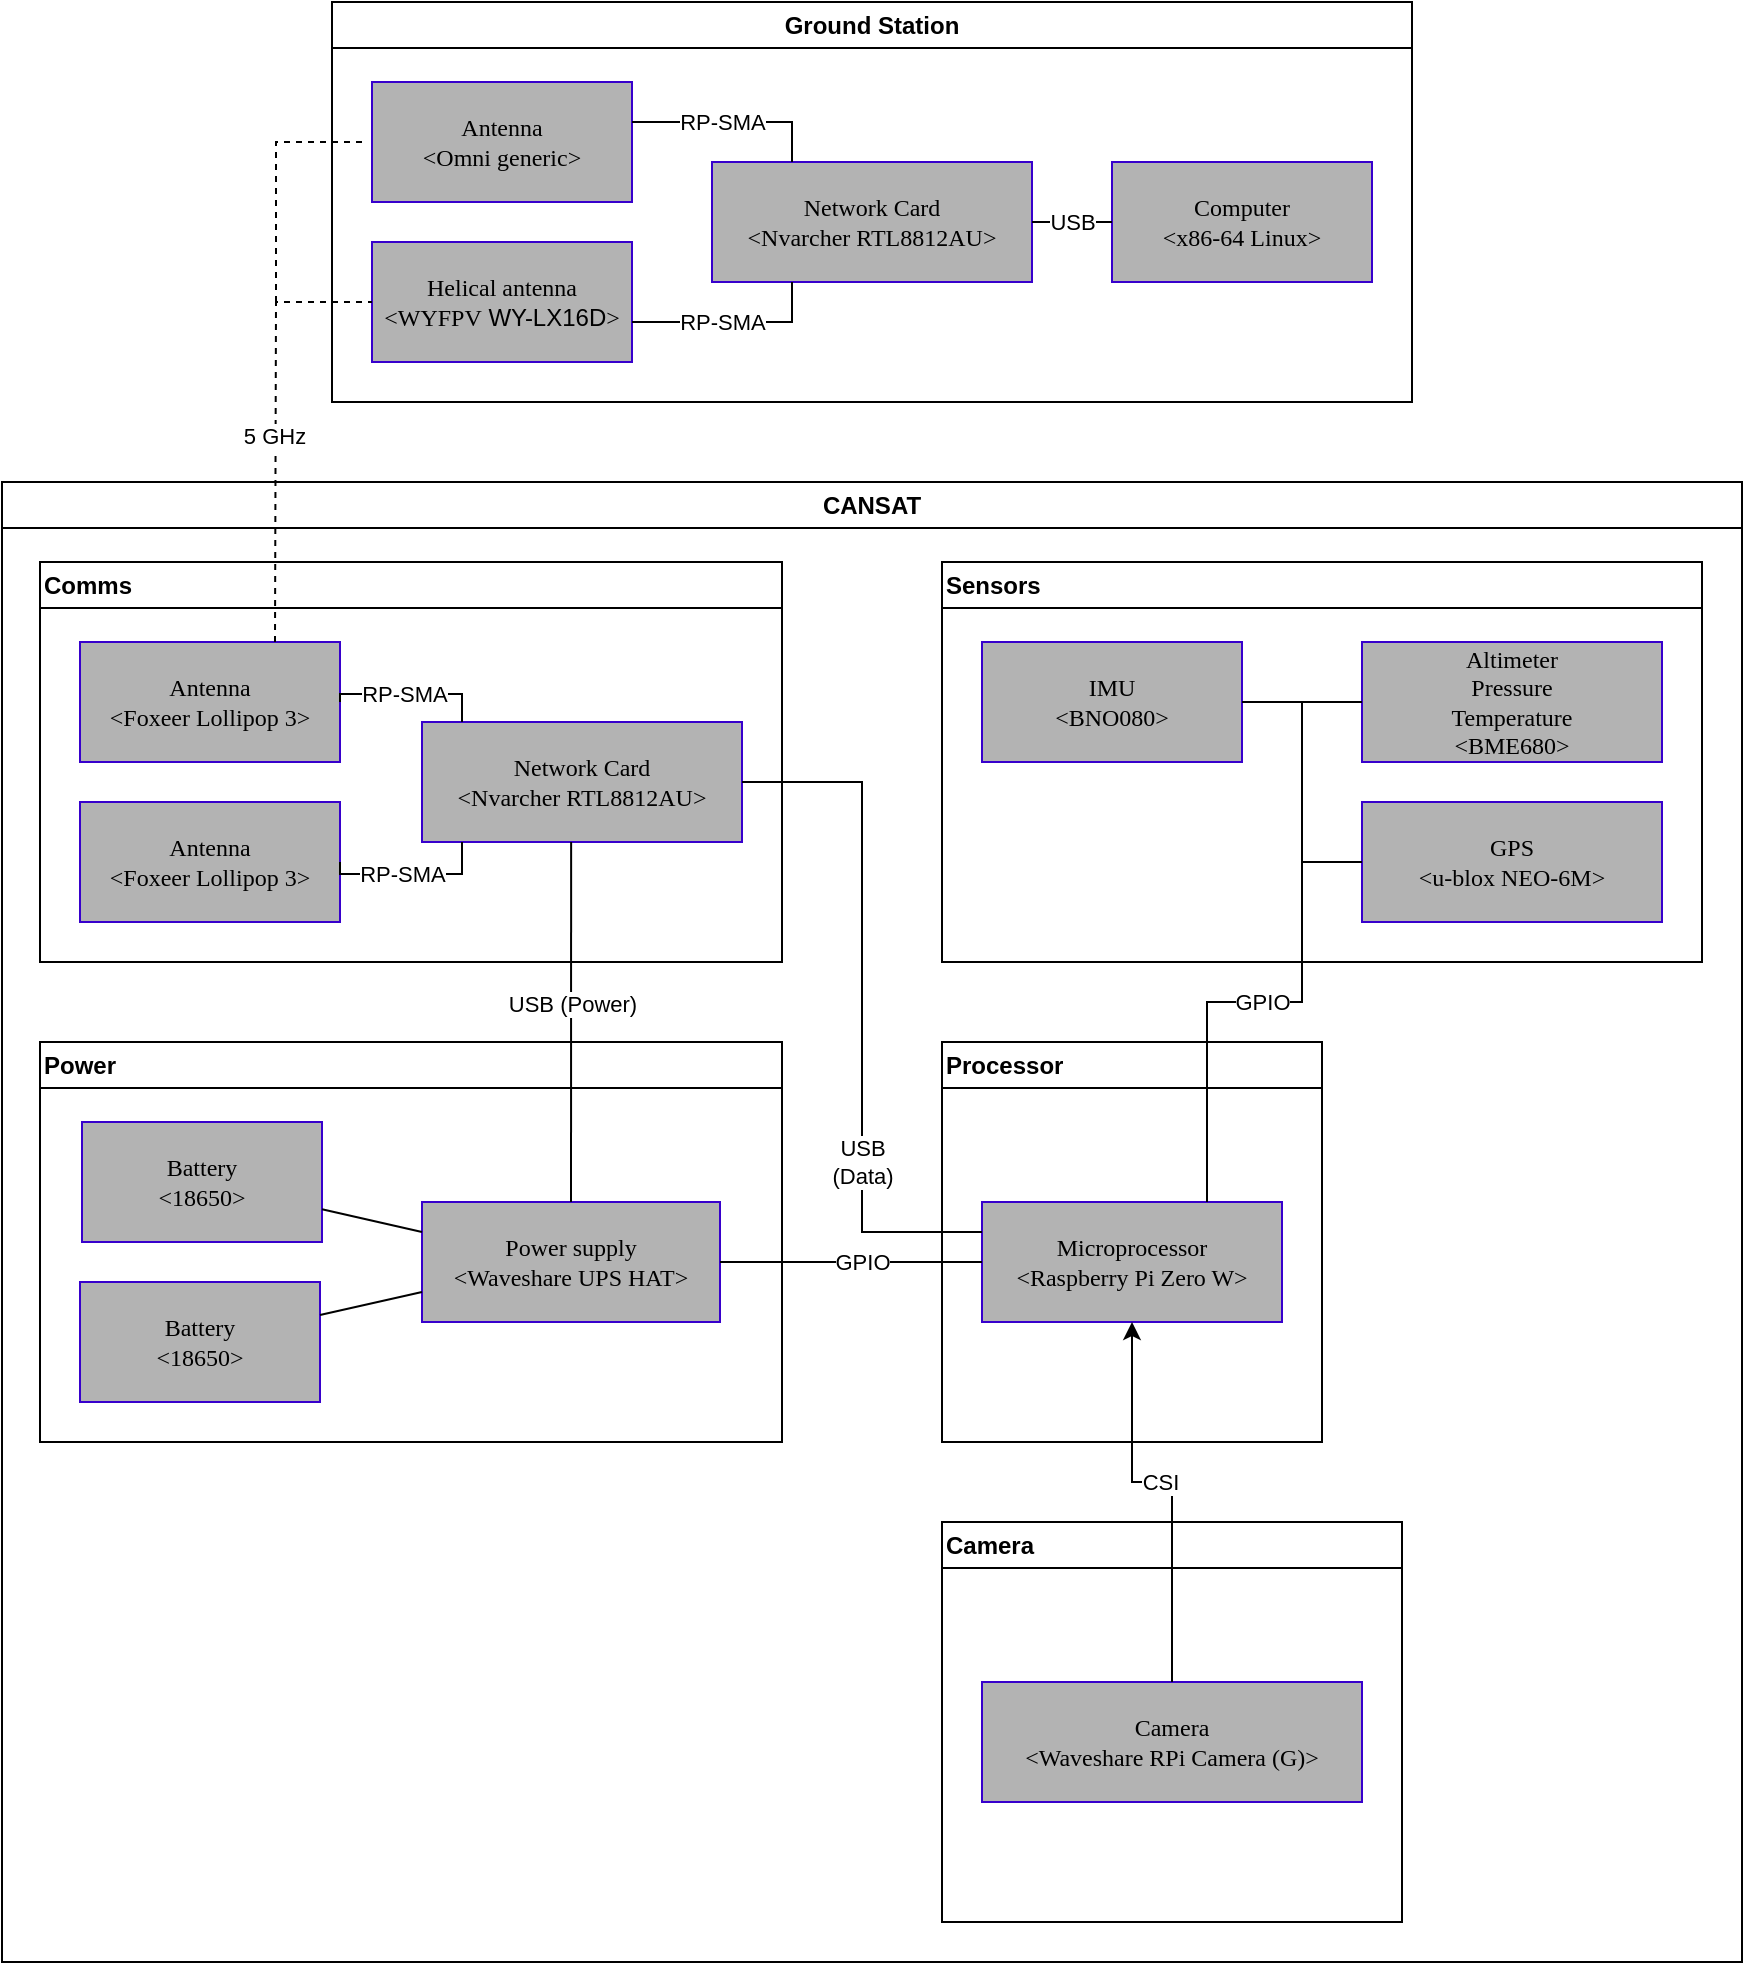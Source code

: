 <mxfile version="21.6.5" type="device">
  <diagram name="Página-1" id="NEaUB3ci0y6-vGfIuHn4">
    <mxGraphModel dx="1358" dy="877" grid="1" gridSize="10" guides="1" tooltips="1" connect="1" arrows="1" fold="1" page="1" pageScale="1" pageWidth="827" pageHeight="1169" math="0" shadow="0">
      <root>
        <mxCell id="0" />
        <mxCell id="1" parent="0" />
        <mxCell id="2uhHG41K1mctrEciowzO-1" value="Ground Station" style="swimlane;whiteSpace=wrap;html=1;" parent="1" vertex="1">
          <mxGeometry x="165" width="540" height="200" as="geometry" />
        </mxCell>
        <mxCell id="2uhHG41K1mctrEciowzO-4" value="&lt;font face=&quot;Verdana&quot;&gt;Computer&lt;br&gt;&amp;lt;x86-64&amp;nbsp;Linux&amp;gt;&lt;br&gt;&lt;/font&gt;" style="rounded=0;whiteSpace=wrap;html=1;fillColor=#B3B3B3;fontColor=default;strokeColor=#3700CC;" parent="2uhHG41K1mctrEciowzO-1" vertex="1">
          <mxGeometry x="390" y="80" width="130" height="60" as="geometry" />
        </mxCell>
        <mxCell id="2uhHG41K1mctrEciowzO-5" value="&lt;font face=&quot;Verdana&quot;&gt;Network Card&lt;br&gt;&amp;lt;Nvarcher RTL8812AU&amp;gt;&lt;/font&gt;" style="rounded=0;whiteSpace=wrap;html=1;fillColor=#B3B3B3;fontColor=default;strokeColor=#3700CC;" parent="2uhHG41K1mctrEciowzO-1" vertex="1">
          <mxGeometry x="190" y="80" width="160" height="60" as="geometry" />
        </mxCell>
        <mxCell id="2uhHG41K1mctrEciowzO-6" value="&lt;font face=&quot;Verdana&quot;&gt;Antenna&lt;br&gt;&amp;lt;Omni generic&amp;gt;&lt;br&gt;&lt;/font&gt;" style="rounded=0;whiteSpace=wrap;html=1;fillColor=#B3B3B3;fontColor=default;strokeColor=#3700CC;" parent="2uhHG41K1mctrEciowzO-1" vertex="1">
          <mxGeometry x="20" y="40" width="130" height="60" as="geometry" />
        </mxCell>
        <mxCell id="2uhHG41K1mctrEciowzO-7" value="&lt;font face=&quot;Verdana&quot;&gt;Helical antenna&lt;br&gt;&amp;lt;WYFPV&lt;/font&gt; WY-LX16D&lt;font face=&quot;Verdana&quot;&gt;&amp;gt;&lt;br&gt;&lt;/font&gt;" style="rounded=0;whiteSpace=wrap;html=1;fillColor=#B3B3B3;fontColor=default;strokeColor=#3700CC;" parent="2uhHG41K1mctrEciowzO-1" vertex="1">
          <mxGeometry x="20" y="120" width="130" height="60" as="geometry" />
        </mxCell>
        <mxCell id="2uhHG41K1mctrEciowzO-13" value="RP-SMA" style="endArrow=none;html=1;rounded=0;edgeStyle=elbowEdgeStyle;elbow=vertical;exitX=0.25;exitY=0;exitDx=0;exitDy=0;" parent="2uhHG41K1mctrEciowzO-1" source="2uhHG41K1mctrEciowzO-5" edge="1">
          <mxGeometry x="0.111" width="50" height="50" relative="1" as="geometry">
            <mxPoint x="114" y="-40" as="sourcePoint" />
            <mxPoint x="150" y="60" as="targetPoint" />
            <Array as="points">
              <mxPoint x="330" y="60" />
            </Array>
            <mxPoint as="offset" />
          </mxGeometry>
        </mxCell>
        <mxCell id="2uhHG41K1mctrEciowzO-15" value="RP-SMA" style="endArrow=none;html=1;rounded=0;edgeStyle=elbowEdgeStyle;elbow=vertical;exitX=0.25;exitY=1;exitDx=0;exitDy=0;" parent="2uhHG41K1mctrEciowzO-1" source="2uhHG41K1mctrEciowzO-5" edge="1">
          <mxGeometry x="0.111" width="50" height="50" relative="1" as="geometry">
            <mxPoint x="114" y="-40" as="sourcePoint" />
            <mxPoint x="150" y="160" as="targetPoint" />
            <Array as="points">
              <mxPoint x="330" y="160" />
            </Array>
            <mxPoint as="offset" />
          </mxGeometry>
        </mxCell>
        <mxCell id="2uhHG41K1mctrEciowzO-16" value="" style="endArrow=none;html=1;rounded=0;" parent="2uhHG41K1mctrEciowzO-1" source="2uhHG41K1mctrEciowzO-4" edge="1">
          <mxGeometry width="50" height="50" relative="1" as="geometry">
            <mxPoint x="-86" y="-40" as="sourcePoint" />
            <mxPoint x="350" y="110" as="targetPoint" />
          </mxGeometry>
        </mxCell>
        <mxCell id="2uhHG41K1mctrEciowzO-29" value="USB" style="edgeLabel;html=1;align=center;verticalAlign=middle;resizable=0;points=[];" parent="2uhHG41K1mctrEciowzO-16" vertex="1" connectable="0">
          <mxGeometry x="-0.172" y="-1" relative="1" as="geometry">
            <mxPoint x="-4" y="1" as="offset" />
          </mxGeometry>
        </mxCell>
        <mxCell id="2uhHG41K1mctrEciowzO-18" value="CANSAT" style="swimlane;whiteSpace=wrap;html=1;" parent="1" vertex="1">
          <mxGeometry y="240" width="870" height="740" as="geometry" />
        </mxCell>
        <mxCell id="2uhHG41K1mctrEciowzO-68" value="Sensors" style="swimlane;whiteSpace=wrap;html=1;align=left;" parent="2uhHG41K1mctrEciowzO-18" vertex="1">
          <mxGeometry x="470" y="40" width="380" height="200" as="geometry" />
        </mxCell>
        <mxCell id="2uhHG41K1mctrEciowzO-69" value="&lt;font face=&quot;Verdana&quot;&gt;IMU&lt;br&gt;&amp;lt;BNO080&amp;gt;&lt;br&gt;&lt;/font&gt;" style="rounded=0;whiteSpace=wrap;html=1;fillColor=#B3B3B3;fontColor=default;strokeColor=#3700CC;" parent="2uhHG41K1mctrEciowzO-68" vertex="1">
          <mxGeometry x="20" y="40" width="130" height="60" as="geometry" />
        </mxCell>
        <mxCell id="QZjuqzOv-ZtseIrJFJ8T-2" value="&lt;div style=&quot;&quot;&gt;&lt;font face=&quot;Verdana&quot;&gt;Altimeter&lt;/font&gt;&lt;/div&gt;&lt;div style=&quot;&quot;&gt;&lt;font face=&quot;Verdana&quot;&gt;Pressure&lt;/font&gt;&lt;/div&gt;&lt;div style=&quot;&quot;&gt;&lt;font face=&quot;Verdana&quot;&gt;Temperature&lt;/font&gt;&lt;/div&gt;&lt;font face=&quot;Verdana&quot;&gt;&lt;div style=&quot;&quot;&gt;&amp;lt;BME680&amp;gt;&lt;/div&gt;&lt;/font&gt;" style="rounded=0;whiteSpace=wrap;html=1;fillColor=#B3B3B3;fontColor=default;strokeColor=#3700CC;align=center;" parent="2uhHG41K1mctrEciowzO-68" vertex="1">
          <mxGeometry x="210" y="40" width="150" height="60" as="geometry" />
        </mxCell>
        <mxCell id="QZjuqzOv-ZtseIrJFJ8T-14" value="" style="endArrow=none;html=1;rounded=0;" parent="2uhHG41K1mctrEciowzO-68" source="2uhHG41K1mctrEciowzO-69" edge="1">
          <mxGeometry width="50" height="50" relative="1" as="geometry">
            <mxPoint x="-1230" y="-330" as="sourcePoint" />
            <mxPoint x="180" y="70" as="targetPoint" />
          </mxGeometry>
        </mxCell>
        <mxCell id="QZjuqzOv-ZtseIrJFJ8T-19" value="" style="endArrow=none;html=1;rounded=0;exitX=0;exitY=0.5;exitDx=0;exitDy=0;" parent="2uhHG41K1mctrEciowzO-68" source="QZjuqzOv-ZtseIrJFJ8T-2" edge="1">
          <mxGeometry width="50" height="50" relative="1" as="geometry">
            <mxPoint x="-1240.711" y="-310" as="sourcePoint" />
            <mxPoint x="180" y="70" as="targetPoint" />
          </mxGeometry>
        </mxCell>
        <mxCell id="QZjuqzOv-ZtseIrJFJ8T-34" value="&lt;font face=&quot;Verdana&quot;&gt;GPS&lt;br&gt;&amp;lt;u-blox NEO-6M&amp;gt;&lt;br&gt;&lt;/font&gt;" style="rounded=0;whiteSpace=wrap;html=1;fillColor=#B3B3B3;fontColor=default;strokeColor=#3700CC;" parent="2uhHG41K1mctrEciowzO-68" vertex="1">
          <mxGeometry x="210" y="120" width="150" height="60" as="geometry" />
        </mxCell>
        <mxCell id="QZjuqzOv-ZtseIrJFJ8T-35" value="" style="endArrow=none;html=1;rounded=0;" parent="2uhHG41K1mctrEciowzO-68" source="QZjuqzOv-ZtseIrJFJ8T-34" edge="1">
          <mxGeometry width="50" height="50" relative="1" as="geometry">
            <mxPoint x="-330.711" y="-80" as="sourcePoint" />
            <mxPoint x="180" y="150" as="targetPoint" />
          </mxGeometry>
        </mxCell>
        <mxCell id="2uhHG41K1mctrEciowzO-19" value="Comms" style="swimlane;whiteSpace=wrap;html=1;align=left;" parent="2uhHG41K1mctrEciowzO-18" vertex="1">
          <mxGeometry x="19" y="40" width="371" height="200" as="geometry" />
        </mxCell>
        <mxCell id="2uhHG41K1mctrEciowzO-20" value="&lt;font face=&quot;Verdana&quot;&gt;Antenna&lt;br&gt;&amp;lt;Foxeer Lollipop 3&amp;gt;&lt;br&gt;&lt;/font&gt;" style="rounded=0;whiteSpace=wrap;html=1;fillColor=#B3B3B3;fontColor=default;strokeColor=#3700CC;" parent="2uhHG41K1mctrEciowzO-19" vertex="1">
          <mxGeometry x="20" y="40" width="130" height="60" as="geometry" />
        </mxCell>
        <mxCell id="2uhHG41K1mctrEciowzO-21" value="&lt;font face=&quot;Verdana&quot;&gt;Antenna&lt;br&gt;&amp;lt;Foxeer Lollipop 3&amp;gt;&lt;br&gt;&lt;/font&gt;" style="rounded=0;whiteSpace=wrap;html=1;fillColor=#B3B3B3;fontColor=default;strokeColor=#3700CC;" parent="2uhHG41K1mctrEciowzO-19" vertex="1">
          <mxGeometry x="20" y="120" width="130" height="60" as="geometry" />
        </mxCell>
        <mxCell id="2uhHG41K1mctrEciowzO-25" value="&lt;font face=&quot;Verdana&quot;&gt;Network Card&lt;br&gt;&amp;lt;Nvarcher RTL8812AU&amp;gt;&lt;/font&gt;" style="rounded=0;whiteSpace=wrap;html=1;fillColor=#B3B3B3;fontColor=default;strokeColor=#3700CC;" parent="2uhHG41K1mctrEciowzO-19" vertex="1">
          <mxGeometry x="191" y="80" width="160" height="60" as="geometry" />
        </mxCell>
        <mxCell id="2uhHG41K1mctrEciowzO-27" value="" style="endArrow=none;html=1;rounded=0;entryX=1;entryY=0.5;entryDx=0;entryDy=0;edgeStyle=elbowEdgeStyle;elbow=vertical;" parent="2uhHG41K1mctrEciowzO-19" source="2uhHG41K1mctrEciowzO-25" target="2uhHG41K1mctrEciowzO-21" edge="1">
          <mxGeometry width="50" height="50" relative="1" as="geometry">
            <mxPoint x="-787.711" y="-40" as="sourcePoint" />
            <mxPoint x="111.289" y="110" as="targetPoint" />
            <Array as="points">
              <mxPoint x="211" y="156" />
            </Array>
          </mxGeometry>
        </mxCell>
        <mxCell id="2uhHG41K1mctrEciowzO-45" value="RP-SMA" style="edgeLabel;html=1;align=center;verticalAlign=middle;resizable=0;points=[];" parent="2uhHG41K1mctrEciowzO-27" vertex="1" connectable="0">
          <mxGeometry x="-0.239" relative="1" as="geometry">
            <mxPoint x="-15" as="offset" />
          </mxGeometry>
        </mxCell>
        <mxCell id="2uhHG41K1mctrEciowzO-50" value="" style="endArrow=none;html=1;rounded=0;entryX=1;entryY=0.5;entryDx=0;entryDy=0;edgeStyle=elbowEdgeStyle;elbow=vertical;" parent="2uhHG41K1mctrEciowzO-19" source="2uhHG41K1mctrEciowzO-25" target="2uhHG41K1mctrEciowzO-20" edge="1">
          <mxGeometry width="50" height="50" relative="1" as="geometry">
            <mxPoint x="-828.711" y="-64" as="sourcePoint" />
            <mxPoint x="120.289" y="110" as="targetPoint" />
            <Array as="points">
              <mxPoint x="211" y="66" />
            </Array>
          </mxGeometry>
        </mxCell>
        <mxCell id="2uhHG41K1mctrEciowzO-51" value="RP-SMA" style="edgeLabel;html=1;align=center;verticalAlign=middle;resizable=0;points=[];" parent="2uhHG41K1mctrEciowzO-50" vertex="1" connectable="0">
          <mxGeometry x="-0.399" relative="1" as="geometry">
            <mxPoint x="-20" as="offset" />
          </mxGeometry>
        </mxCell>
        <mxCell id="2uhHG41K1mctrEciowzO-52" value="Processor" style="swimlane;whiteSpace=wrap;html=1;align=left;" parent="2uhHG41K1mctrEciowzO-18" vertex="1">
          <mxGeometry x="470" y="280" width="190" height="200" as="geometry" />
        </mxCell>
        <mxCell id="2uhHG41K1mctrEciowzO-53" value="&lt;font face=&quot;Verdana&quot;&gt;Microprocessor&lt;br&gt;&amp;lt;Raspberry Pi Zero W&amp;gt;&lt;br&gt;&lt;/font&gt;" style="rounded=0;whiteSpace=wrap;html=1;fillColor=#B3B3B3;fontColor=default;strokeColor=#3700CC;" parent="2uhHG41K1mctrEciowzO-52" vertex="1">
          <mxGeometry x="20" y="80" width="150" height="60" as="geometry" />
        </mxCell>
        <mxCell id="2uhHG41K1mctrEciowzO-54" value="" style="endArrow=none;html=1;rounded=0;entryX=0;entryY=0.25;entryDx=0;entryDy=0;edgeStyle=elbowEdgeStyle;" parent="2uhHG41K1mctrEciowzO-18" source="2uhHG41K1mctrEciowzO-25" target="2uhHG41K1mctrEciowzO-53" edge="1">
          <mxGeometry width="50" height="50" relative="1" as="geometry">
            <mxPoint x="-579" as="sourcePoint" />
            <mxPoint x="440.711" y="150" as="targetPoint" />
            <Array as="points">
              <mxPoint x="430" y="270" />
            </Array>
          </mxGeometry>
        </mxCell>
        <mxCell id="2uhHG41K1mctrEciowzO-55" value="USB&lt;br&gt;(Data)" style="edgeLabel;html=1;align=center;verticalAlign=middle;resizable=0;points=[];" parent="2uhHG41K1mctrEciowzO-54" vertex="1" connectable="0">
          <mxGeometry x="0.287" relative="1" as="geometry">
            <mxPoint y="28" as="offset" />
          </mxGeometry>
        </mxCell>
        <mxCell id="2uhHG41K1mctrEciowzO-56" value="Power" style="swimlane;whiteSpace=wrap;html=1;startSize=23;align=left;" parent="2uhHG41K1mctrEciowzO-18" vertex="1">
          <mxGeometry x="19" y="280" width="371" height="200" as="geometry" />
        </mxCell>
        <mxCell id="2uhHG41K1mctrEciowzO-57" value="&lt;font face=&quot;Verdana&quot;&gt;Battery&lt;br&gt;&amp;lt;18650&amp;gt;&lt;br&gt;&lt;/font&gt;" style="rounded=0;whiteSpace=wrap;html=1;fillColor=#B3B3B3;fontColor=default;strokeColor=#3700CC;" parent="2uhHG41K1mctrEciowzO-56" vertex="1">
          <mxGeometry x="21" y="40" width="120" height="60" as="geometry" />
        </mxCell>
        <mxCell id="2uhHG41K1mctrEciowzO-58" value="&lt;font face=&quot;Verdana&quot;&gt;Battery&lt;br&gt;&amp;lt;18650&amp;gt;&lt;br&gt;&lt;/font&gt;" style="rounded=0;whiteSpace=wrap;html=1;fillColor=#B3B3B3;fontColor=default;strokeColor=#3700CC;" parent="2uhHG41K1mctrEciowzO-56" vertex="1">
          <mxGeometry x="20" y="120" width="120" height="60" as="geometry" />
        </mxCell>
        <mxCell id="2uhHG41K1mctrEciowzO-59" value="&lt;font face=&quot;Verdana&quot;&gt;Power supply&lt;br&gt;&amp;lt;Waveshare UPS HAT&amp;gt;&lt;br&gt;&lt;/font&gt;" style="rounded=0;whiteSpace=wrap;html=1;fillColor=#B3B3B3;fontColor=default;strokeColor=#3700CC;" parent="2uhHG41K1mctrEciowzO-56" vertex="1">
          <mxGeometry x="191" y="80" width="149" height="60" as="geometry" />
        </mxCell>
        <mxCell id="2uhHG41K1mctrEciowzO-61" value="" style="endArrow=none;html=1;rounded=0;entryX=0;entryY=0.25;entryDx=0;entryDy=0;" parent="2uhHG41K1mctrEciowzO-56" source="2uhHG41K1mctrEciowzO-57" target="2uhHG41K1mctrEciowzO-59" edge="1">
          <mxGeometry width="50" height="50" relative="1" as="geometry">
            <mxPoint x="-808" y="-300" as="sourcePoint" />
            <mxPoint x="191" y="110" as="targetPoint" />
          </mxGeometry>
        </mxCell>
        <mxCell id="2uhHG41K1mctrEciowzO-62" value="" style="endArrow=none;html=1;rounded=0;entryX=0;entryY=0.75;entryDx=0;entryDy=0;" parent="2uhHG41K1mctrEciowzO-56" source="2uhHG41K1mctrEciowzO-58" target="2uhHG41K1mctrEciowzO-59" edge="1">
          <mxGeometry width="50" height="50" relative="1" as="geometry">
            <mxPoint x="-809" y="-220" as="sourcePoint" />
            <mxPoint x="210.711" y="150" as="targetPoint" />
          </mxGeometry>
        </mxCell>
        <mxCell id="2uhHG41K1mctrEciowzO-64" value="" style="endArrow=none;html=1;rounded=0;entryX=0.466;entryY=1;entryDx=0;entryDy=0;entryPerimeter=0;" parent="2uhHG41K1mctrEciowzO-18" source="2uhHG41K1mctrEciowzO-59" target="2uhHG41K1mctrEciowzO-25" edge="1">
          <mxGeometry width="50" height="50" relative="1" as="geometry">
            <mxPoint x="-664.5" y="-100.711" as="sourcePoint" />
            <mxPoint x="284.5" y="269.289" as="targetPoint" />
          </mxGeometry>
        </mxCell>
        <mxCell id="2uhHG41K1mctrEciowzO-65" value="USB (Power)" style="edgeLabel;html=1;align=center;verticalAlign=middle;resizable=0;points=[];" parent="2uhHG41K1mctrEciowzO-64" vertex="1" connectable="0">
          <mxGeometry x="0.129" y="1" relative="1" as="geometry">
            <mxPoint x="1" y="2" as="offset" />
          </mxGeometry>
        </mxCell>
        <mxCell id="2uhHG41K1mctrEciowzO-66" value="" style="endArrow=none;html=1;rounded=0;entryX=0;entryY=0.5;entryDx=0;entryDy=0;textDirection=ltr;" parent="2uhHG41K1mctrEciowzO-18" source="2uhHG41K1mctrEciowzO-59" target="2uhHG41K1mctrEciowzO-53" edge="1">
          <mxGeometry width="50" height="50" relative="1" as="geometry">
            <mxPoint x="-590" as="sourcePoint" />
            <mxPoint x="440" y="400" as="targetPoint" />
          </mxGeometry>
        </mxCell>
        <mxCell id="2uhHG41K1mctrEciowzO-67" value="GPIO" style="edgeLabel;html=1;align=center;verticalAlign=middle;resizable=0;points=[];" parent="2uhHG41K1mctrEciowzO-66" vertex="1" connectable="0">
          <mxGeometry x="0.117" y="-2" relative="1" as="geometry">
            <mxPoint x="-2" y="-2" as="offset" />
          </mxGeometry>
        </mxCell>
        <mxCell id="QZjuqzOv-ZtseIrJFJ8T-23" value="" style="endArrow=none;html=1;rounded=0;exitX=0.75;exitY=0;exitDx=0;exitDy=0;edgeStyle=elbowEdgeStyle;elbow=vertical;" parent="2uhHG41K1mctrEciowzO-18" source="2uhHG41K1mctrEciowzO-53" edge="1">
          <mxGeometry width="50" height="50" relative="1" as="geometry">
            <mxPoint x="700" y="360" as="sourcePoint" />
            <mxPoint x="650" y="110" as="targetPoint" />
            <Array as="points">
              <mxPoint x="630" y="260" />
            </Array>
          </mxGeometry>
        </mxCell>
        <mxCell id="QZjuqzOv-ZtseIrJFJ8T-24" value="GPIO" style="edgeLabel;html=1;align=center;verticalAlign=middle;resizable=0;points=[];" parent="QZjuqzOv-ZtseIrJFJ8T-23" vertex="1" connectable="0">
          <mxGeometry relative="1" as="geometry">
            <mxPoint x="-20" y="1" as="offset" />
          </mxGeometry>
        </mxCell>
        <mxCell id="QZjuqzOv-ZtseIrJFJ8T-36" value="Camera" style="swimlane;whiteSpace=wrap;html=1;startSize=23;align=left;" parent="2uhHG41K1mctrEciowzO-18" vertex="1">
          <mxGeometry x="470" y="520" width="230" height="200" as="geometry" />
        </mxCell>
        <mxCell id="QZjuqzOv-ZtseIrJFJ8T-37" value="&lt;font face=&quot;Verdana&quot;&gt;Camera&lt;br&gt;&amp;lt;Waveshare RPi Camera (G)&amp;gt;&lt;br&gt;&lt;/font&gt;" style="rounded=0;whiteSpace=wrap;html=1;fillColor=#B3B3B3;fontColor=default;strokeColor=#3700CC;" parent="QZjuqzOv-ZtseIrJFJ8T-36" vertex="1">
          <mxGeometry x="20" y="80" width="190" height="60" as="geometry" />
        </mxCell>
        <mxCell id="QZjuqzOv-ZtseIrJFJ8T-38" style="edgeStyle=orthogonalEdgeStyle;rounded=0;orthogonalLoop=1;jettySize=auto;html=1;entryX=0.5;entryY=1;entryDx=0;entryDy=0;" parent="2uhHG41K1mctrEciowzO-18" source="QZjuqzOv-ZtseIrJFJ8T-37" target="2uhHG41K1mctrEciowzO-53" edge="1">
          <mxGeometry relative="1" as="geometry">
            <Array as="points">
              <mxPoint x="585" y="500" />
              <mxPoint x="565" y="500" />
            </Array>
          </mxGeometry>
        </mxCell>
        <mxCell id="QZjuqzOv-ZtseIrJFJ8T-39" value="CSI" style="edgeLabel;html=1;align=center;verticalAlign=middle;resizable=0;points=[];" parent="QZjuqzOv-ZtseIrJFJ8T-38" vertex="1" connectable="0">
          <mxGeometry x="0.065" relative="1" as="geometry">
            <mxPoint as="offset" />
          </mxGeometry>
        </mxCell>
        <mxCell id="QZjuqzOv-ZtseIrJFJ8T-30" value="" style="endArrow=none;dashed=1;html=1;rounded=0;entryX=0;entryY=0.5;entryDx=0;entryDy=0;edgeStyle=elbowEdgeStyle;exitX=0.75;exitY=0;exitDx=0;exitDy=0;" parent="1" source="2uhHG41K1mctrEciowzO-20" target="2uhHG41K1mctrEciowzO-7" edge="1">
          <mxGeometry width="50" height="50" relative="1" as="geometry">
            <mxPoint x="104" y="59.289" as="sourcePoint" />
            <mxPoint x="85" y="209.289" as="targetPoint" />
            <Array as="points">
              <mxPoint x="137" y="240" />
            </Array>
          </mxGeometry>
        </mxCell>
        <mxCell id="QZjuqzOv-ZtseIrJFJ8T-32" value="" style="endArrow=none;dashed=1;html=1;rounded=0;edgeStyle=elbowEdgeStyle;" parent="QZjuqzOv-ZtseIrJFJ8T-30" edge="1">
          <mxGeometry width="50" height="50" relative="1" as="geometry">
            <mxPoint x="137" y="150" as="sourcePoint" />
            <mxPoint x="180" y="70" as="targetPoint" />
            <Array as="points">
              <mxPoint x="137" y="240" />
            </Array>
          </mxGeometry>
        </mxCell>
        <mxCell id="QZjuqzOv-ZtseIrJFJ8T-33" value="5 GHz" style="edgeLabel;html=1;align=center;verticalAlign=middle;resizable=0;points=[];" parent="QZjuqzOv-ZtseIrJFJ8T-30" vertex="1" connectable="0">
          <mxGeometry x="-0.051" y="1" relative="1" as="geometry">
            <mxPoint as="offset" />
          </mxGeometry>
        </mxCell>
      </root>
    </mxGraphModel>
  </diagram>
</mxfile>
